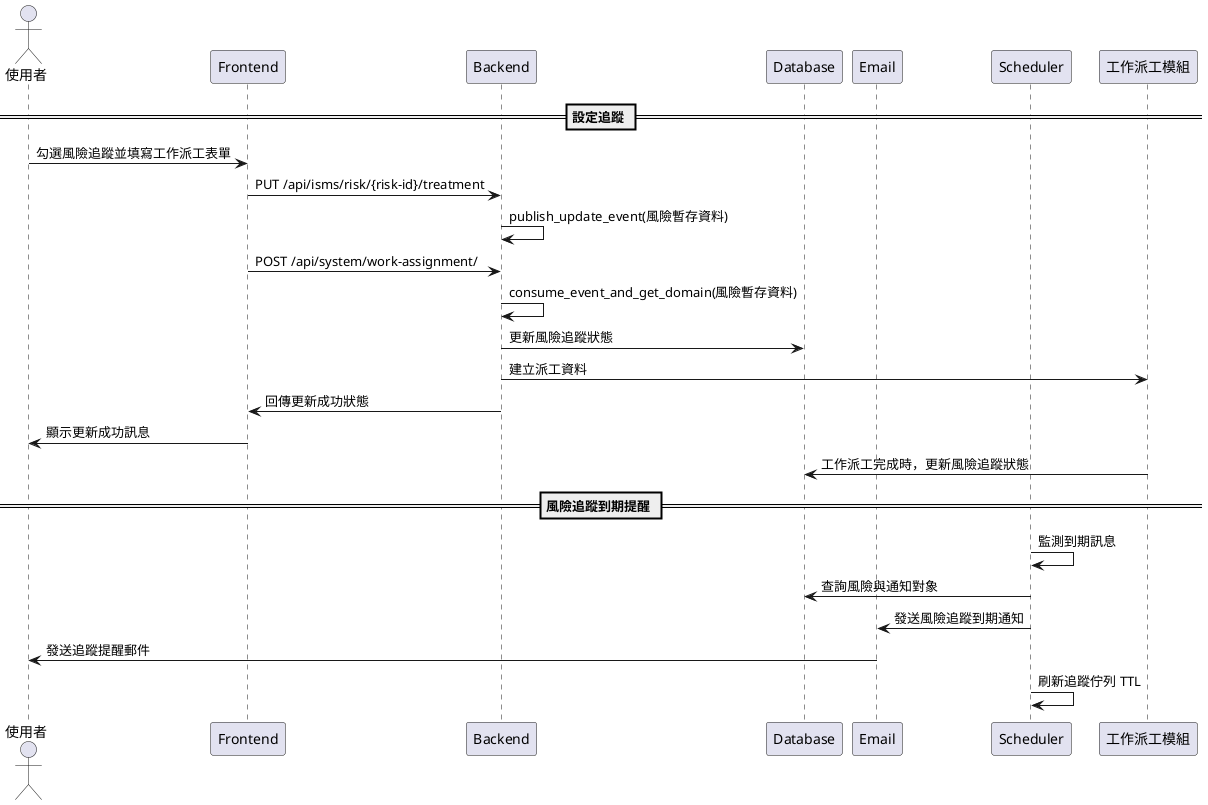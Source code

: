 @startuml

actor User as "使用者"
participant Frontend
participant Backend
participant Database
participant Email
participant Scheduler
participant "工作派工模組" as WorkAssignmentModule

== 設定追蹤 ==
User -> Frontend: 勾選風險追蹤並填寫工作派工表單
Frontend -> Backend: PUT /api/isms/risk/{risk-id}/treatment
Backend -> Backend: publish_update_event(風險暫存資料)
Frontend -> Backend: POST /api/system/work-assignment/
Backend -> Backend: consume_event_and_get_domain(風險暫存資料)
Backend -> Database: 更新風險追蹤狀態
Backend -> WorkAssignmentModule: 建立派工資料
Backend -> Frontend: 回傳更新成功狀態
Frontend -> User: 顯示更新成功訊息
WorkAssignmentModule -> Database: 工作派工完成時，更新風險追蹤狀態

== 風險追蹤到期提醒 ==
Scheduler -> Scheduler: 監測到期訊息
Scheduler -> Database: 查詢風險與通知對象
Scheduler -> Email: 發送風險追蹤到期通知
Email -> User: 發送追蹤提醒郵件
Scheduler -> Scheduler: 刷新追蹤佇列 TTL

@enduml